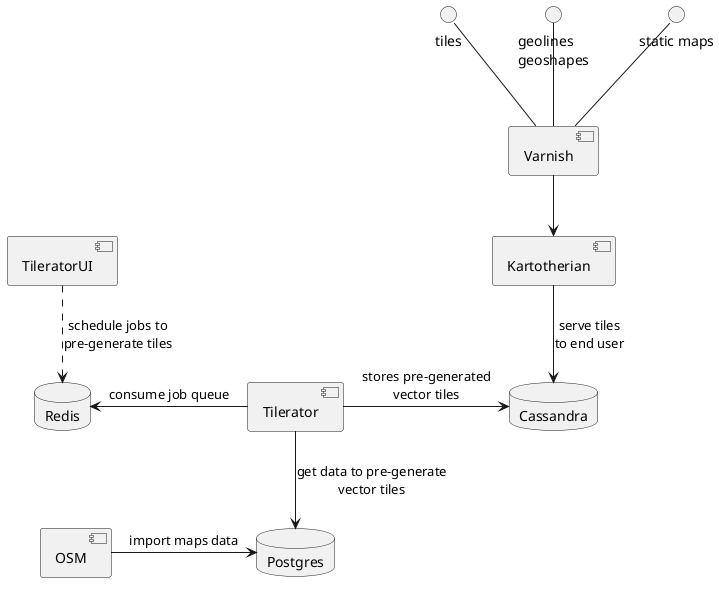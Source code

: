 @startuml
() tiles
() "geolines\ngeoshapes" as geoshapes
() "static maps" as staticmaps
[Varnish]
[Kartotherian]
[Tilerator]
[TileratorUI]
[OSM]
database Cassandra
database Redis
database Postgres

tiles -- Varnish
geoshapes -- Varnish
staticmaps -- Varnish

OSM -> Postgres: import maps data
Tilerator -left-> Redis: consume job queue
Tilerator --> Postgres: get data to pre-generate\nvector tiles
Tilerator -> Cassandra: stores pre-generated\nvector tiles

TileratorUI ..> Redis: schedule jobs to\npre-generate tiles

Kartotherian --> Cassandra: serve tiles\nto end user
Varnish --> Kartotherian
@enduml
